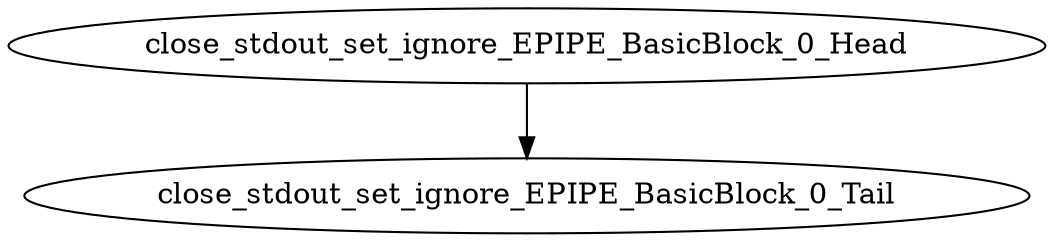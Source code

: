 digraph G {
    "close_stdout_set_ignore_EPIPE_BasicBlock_0_Head" -> "close_stdout_set_ignore_EPIPE_BasicBlock_0_Tail"
}
